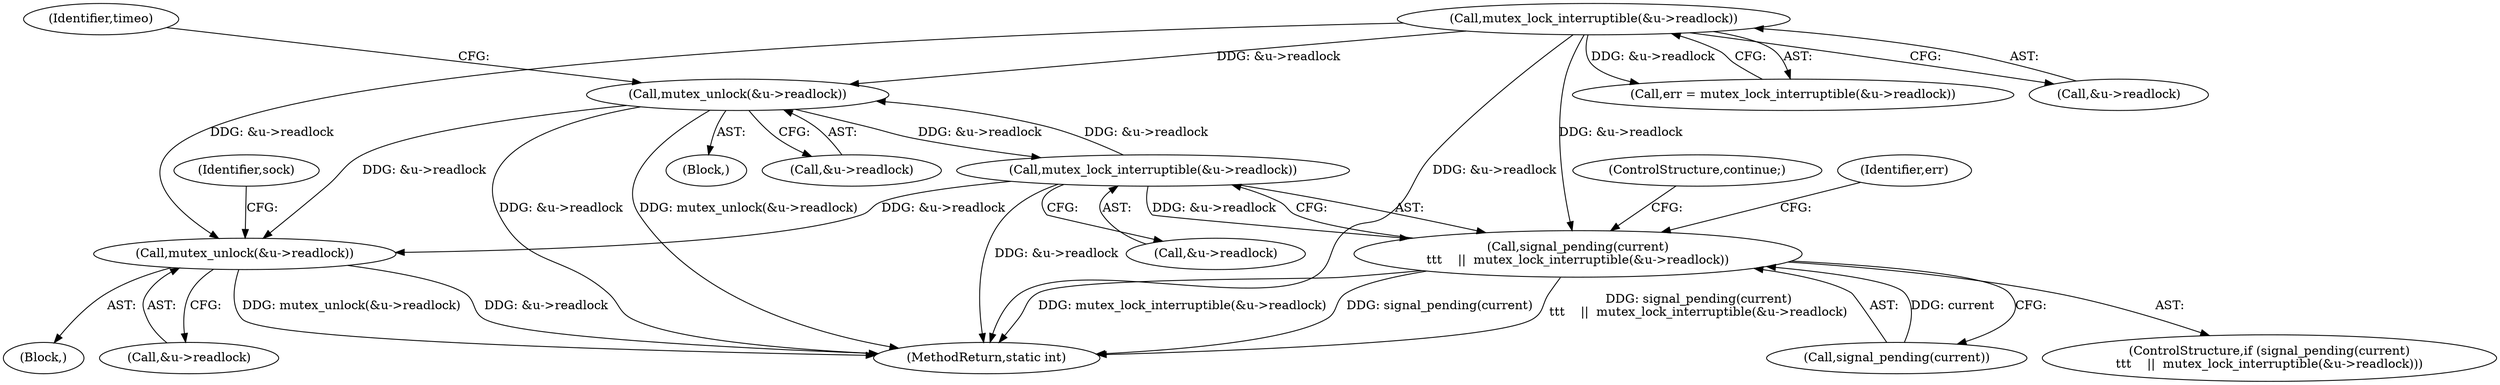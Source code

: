 digraph "0_linux_f3d3342602f8bcbf37d7c46641cb9bca7618eb1c_36@API" {
"1000277" [label="(Call,mutex_unlock(&u->readlock))"];
"1000292" [label="(Call,mutex_lock_interruptible(&u->readlock))"];
"1000277" [label="(Call,mutex_unlock(&u->readlock))"];
"1000207" [label="(Call,mutex_lock_interruptible(&u->readlock))"];
"1000518" [label="(Call,mutex_unlock(&u->readlock))"];
"1000289" [label="(Call,signal_pending(current)\n\t\t\t    ||  mutex_lock_interruptible(&u->readlock))"];
"1000290" [label="(Call,signal_pending(current))"];
"1000293" [label="(Call,&u->readlock)"];
"1000292" [label="(Call,mutex_lock_interruptible(&u->readlock))"];
"1000518" [label="(Call,mutex_unlock(&u->readlock))"];
"1000283" [label="(Identifier,timeo)"];
"1000113" [label="(Block,)"];
"1000303" [label="(ControlStructure,continue;)"];
"1000288" [label="(ControlStructure,if (signal_pending(current)\n\t\t\t    ||  mutex_lock_interruptible(&u->readlock)))"];
"1000207" [label="(Call,mutex_lock_interruptible(&u->readlock))"];
"1000277" [label="(Call,mutex_unlock(&u->readlock))"];
"1000289" [label="(Call,signal_pending(current)\n\t\t\t    ||  mutex_lock_interruptible(&u->readlock))"];
"1000241" [label="(Block,)"];
"1000205" [label="(Call,err = mutex_lock_interruptible(&u->readlock))"];
"1000532" [label="(MethodReturn,static int)"];
"1000208" [label="(Call,&u->readlock)"];
"1000524" [label="(Identifier,sock)"];
"1000519" [label="(Call,&u->readlock)"];
"1000278" [label="(Call,&u->readlock)"];
"1000299" [label="(Identifier,err)"];
"1000277" -> "1000241"  [label="AST: "];
"1000277" -> "1000278"  [label="CFG: "];
"1000278" -> "1000277"  [label="AST: "];
"1000283" -> "1000277"  [label="CFG: "];
"1000277" -> "1000532"  [label="DDG: &u->readlock"];
"1000277" -> "1000532"  [label="DDG: mutex_unlock(&u->readlock)"];
"1000292" -> "1000277"  [label="DDG: &u->readlock"];
"1000207" -> "1000277"  [label="DDG: &u->readlock"];
"1000277" -> "1000292"  [label="DDG: &u->readlock"];
"1000277" -> "1000518"  [label="DDG: &u->readlock"];
"1000292" -> "1000289"  [label="AST: "];
"1000292" -> "1000293"  [label="CFG: "];
"1000293" -> "1000292"  [label="AST: "];
"1000289" -> "1000292"  [label="CFG: "];
"1000292" -> "1000532"  [label="DDG: &u->readlock"];
"1000292" -> "1000289"  [label="DDG: &u->readlock"];
"1000292" -> "1000518"  [label="DDG: &u->readlock"];
"1000207" -> "1000205"  [label="AST: "];
"1000207" -> "1000208"  [label="CFG: "];
"1000208" -> "1000207"  [label="AST: "];
"1000205" -> "1000207"  [label="CFG: "];
"1000207" -> "1000532"  [label="DDG: &u->readlock"];
"1000207" -> "1000205"  [label="DDG: &u->readlock"];
"1000207" -> "1000289"  [label="DDG: &u->readlock"];
"1000207" -> "1000518"  [label="DDG: &u->readlock"];
"1000518" -> "1000113"  [label="AST: "];
"1000518" -> "1000519"  [label="CFG: "];
"1000519" -> "1000518"  [label="AST: "];
"1000524" -> "1000518"  [label="CFG: "];
"1000518" -> "1000532"  [label="DDG: &u->readlock"];
"1000518" -> "1000532"  [label="DDG: mutex_unlock(&u->readlock)"];
"1000289" -> "1000288"  [label="AST: "];
"1000289" -> "1000290"  [label="CFG: "];
"1000290" -> "1000289"  [label="AST: "];
"1000299" -> "1000289"  [label="CFG: "];
"1000303" -> "1000289"  [label="CFG: "];
"1000289" -> "1000532"  [label="DDG: mutex_lock_interruptible(&u->readlock)"];
"1000289" -> "1000532"  [label="DDG: signal_pending(current)"];
"1000289" -> "1000532"  [label="DDG: signal_pending(current)\n\t\t\t    ||  mutex_lock_interruptible(&u->readlock)"];
"1000290" -> "1000289"  [label="DDG: current"];
}
